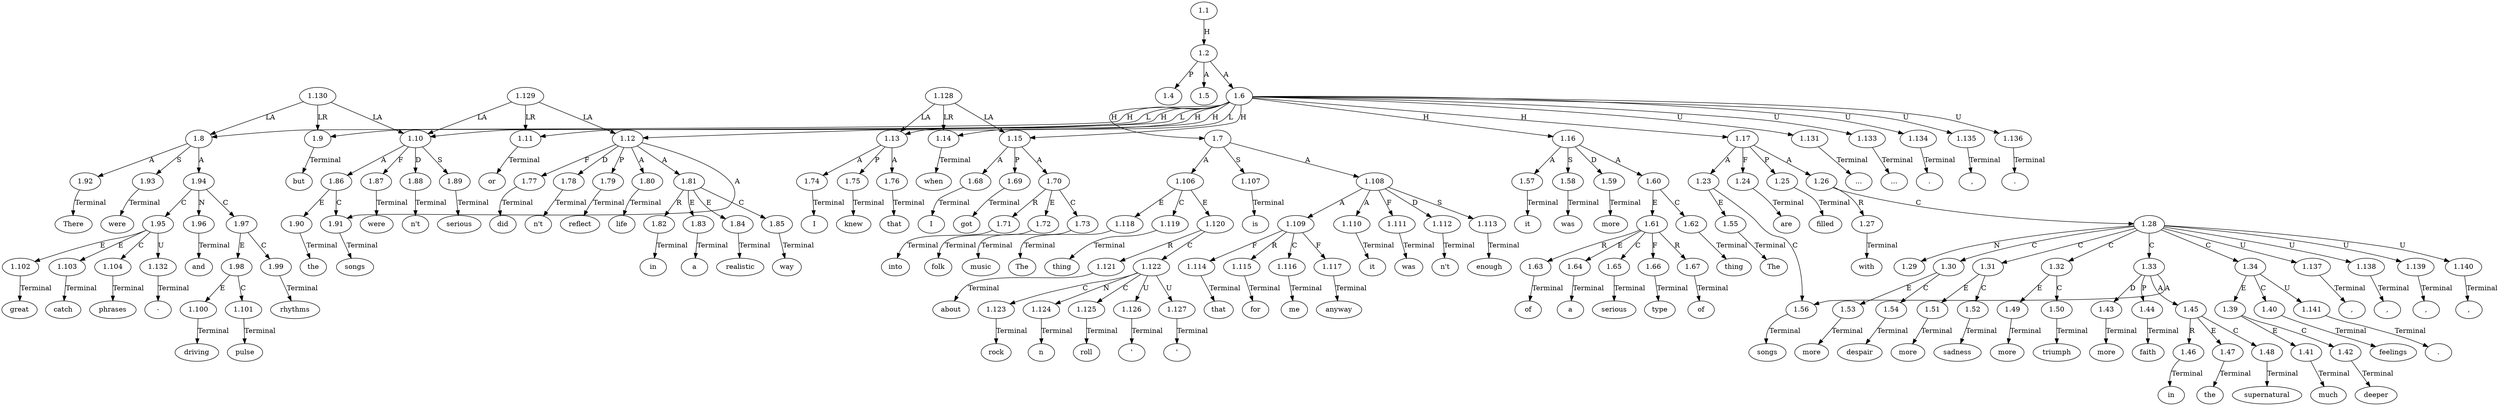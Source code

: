 // Graph
digraph {
	0.1 [label=The ordering=out]
	0.10 [label=that ordering=out]
	0.11 [label=for ordering=out]
	0.12 [label=me ordering=out]
	0.13 [label=anyway ordering=out]
	0.14 [label=it ordering=out]
	0.15 [label=was ordering=out]
	0.16 [label="n't" ordering=out]
	0.17 [label=enough ordering=out]
	0.18 [label="..." ordering=out]
	0.19 [label=There ordering=out]
	0.2 [label=thing ordering=out]
	0.20 [label=were ordering=out]
	0.21 [label=great ordering=out]
	0.22 [label=catch ordering=out]
	0.23 [label="-" ordering=out]
	0.24 [label=phrases ordering=out]
	0.25 [label=and ordering=out]
	0.26 [label=driving ordering=out]
	0.27 [label=pulse ordering=out]
	0.28 [label=rhythms ordering=out]
	0.29 [label="..." ordering=out]
	0.3 [label=about ordering=out]
	0.30 [label=but ordering=out]
	0.31 [label=the ordering=out]
	0.32 [label=songs ordering=out]
	0.33 [label=were ordering=out]
	0.34 [label="n't" ordering=out]
	0.35 [label=serious ordering=out]
	0.36 [label=or ordering=out]
	0.37 [label=did ordering=out]
	0.38 [label="n't" ordering=out]
	0.39 [label=reflect ordering=out]
	0.4 [label=rock ordering=out]
	0.40 [label=life ordering=out]
	0.41 [label=in ordering=out]
	0.42 [label=a ordering=out]
	0.43 [label=realistic ordering=out]
	0.44 [label=way ordering=out]
	0.45 [label="." ordering=out]
	0.46 [label=I ordering=out]
	0.47 [label=knew ordering=out]
	0.48 [label=that ordering=out]
	0.49 [label=when ordering=out]
	0.5 [label="'" ordering=out]
	0.50 [label=I ordering=out]
	0.51 [label=got ordering=out]
	0.52 [label=into ordering=out]
	0.53 [label=folk ordering=out]
	0.54 [label=music ordering=out]
	0.55 [label="," ordering=out]
	0.56 [label=it ordering=out]
	0.57 [label=was ordering=out]
	0.58 [label=more ordering=out]
	0.59 [label=of ordering=out]
	0.6 [label=n ordering=out]
	0.60 [label=a ordering=out]
	0.61 [label=serious ordering=out]
	0.62 [label=type ordering=out]
	0.63 [label=of ordering=out]
	0.64 [label=thing ordering=out]
	0.65 [label="." ordering=out]
	0.66 [label=The ordering=out]
	0.67 [label=songs ordering=out]
	0.68 [label=are ordering=out]
	0.69 [label=filled ordering=out]
	0.7 [label="'" ordering=out]
	0.70 [label=with ordering=out]
	0.71 [label=more ordering=out]
	0.72 [label=despair ordering=out]
	0.73 [label="," ordering=out]
	0.74 [label=more ordering=out]
	0.75 [label=sadness ordering=out]
	0.76 [label="," ordering=out]
	0.77 [label=more ordering=out]
	0.78 [label=triumph ordering=out]
	0.79 [label="," ordering=out]
	0.8 [label=roll ordering=out]
	0.80 [label=more ordering=out]
	0.81 [label=faith ordering=out]
	0.82 [label=in ordering=out]
	0.83 [label=the ordering=out]
	0.84 [label=supernatural ordering=out]
	0.85 [label="," ordering=out]
	0.86 [label=much ordering=out]
	0.87 [label=deeper ordering=out]
	0.88 [label=feelings ordering=out]
	0.89 [label="." ordering=out]
	0.9 [label=is ordering=out]
	1.1 [label=1.1 ordering=out]
	1.2 [label=1.2 ordering=out]
	1.4 [label=1.4 ordering=out]
	1.5 [label=1.5 ordering=out]
	1.6 [label=1.6 ordering=out]
	1.7 [label=1.7 ordering=out]
	1.8 [label=1.8 ordering=out]
	1.9 [label=1.9 ordering=out]
	1.10 [label=1.10 ordering=out]
	1.11 [label=1.11 ordering=out]
	1.12 [label=1.12 ordering=out]
	1.13 [label=1.13 ordering=out]
	1.14 [label=1.14 ordering=out]
	1.15 [label=1.15 ordering=out]
	1.16 [label=1.16 ordering=out]
	1.17 [label=1.17 ordering=out]
	1.23 [label=1.23 ordering=out]
	1.24 [label=1.24 ordering=out]
	1.25 [label=1.25 ordering=out]
	1.26 [label=1.26 ordering=out]
	1.27 [label=1.27 ordering=out]
	1.28 [label=1.28 ordering=out]
	1.29 [label=1.29 ordering=out]
	1.30 [label=1.30 ordering=out]
	1.31 [label=1.31 ordering=out]
	1.32 [label=1.32 ordering=out]
	1.33 [label=1.33 ordering=out]
	1.34 [label=1.34 ordering=out]
	1.39 [label=1.39 ordering=out]
	1.40 [label=1.40 ordering=out]
	1.41 [label=1.41 ordering=out]
	1.42 [label=1.42 ordering=out]
	1.43 [label=1.43 ordering=out]
	1.44 [label=1.44 ordering=out]
	1.45 [label=1.45 ordering=out]
	1.46 [label=1.46 ordering=out]
	1.47 [label=1.47 ordering=out]
	1.48 [label=1.48 ordering=out]
	1.49 [label=1.49 ordering=out]
	1.50 [label=1.50 ordering=out]
	1.51 [label=1.51 ordering=out]
	1.52 [label=1.52 ordering=out]
	1.53 [label=1.53 ordering=out]
	1.54 [label=1.54 ordering=out]
	1.55 [label=1.55 ordering=out]
	1.56 [label=1.56 ordering=out]
	1.57 [label=1.57 ordering=out]
	1.58 [label=1.58 ordering=out]
	1.59 [label=1.59 ordering=out]
	1.60 [label=1.60 ordering=out]
	1.61 [label=1.61 ordering=out]
	1.62 [label=1.62 ordering=out]
	1.63 [label=1.63 ordering=out]
	1.64 [label=1.64 ordering=out]
	1.65 [label=1.65 ordering=out]
	1.66 [label=1.66 ordering=out]
	1.67 [label=1.67 ordering=out]
	1.68 [label=1.68 ordering=out]
	1.69 [label=1.69 ordering=out]
	1.70 [label=1.70 ordering=out]
	1.71 [label=1.71 ordering=out]
	1.72 [label=1.72 ordering=out]
	1.73 [label=1.73 ordering=out]
	1.74 [label=1.74 ordering=out]
	1.75 [label=1.75 ordering=out]
	1.76 [label=1.76 ordering=out]
	1.77 [label=1.77 ordering=out]
	1.78 [label=1.78 ordering=out]
	1.79 [label=1.79 ordering=out]
	1.80 [label=1.80 ordering=out]
	1.81 [label=1.81 ordering=out]
	1.82 [label=1.82 ordering=out]
	1.83 [label=1.83 ordering=out]
	1.84 [label=1.84 ordering=out]
	1.85 [label=1.85 ordering=out]
	1.86 [label=1.86 ordering=out]
	1.87 [label=1.87 ordering=out]
	1.88 [label=1.88 ordering=out]
	1.89 [label=1.89 ordering=out]
	1.90 [label=1.90 ordering=out]
	1.91 [label=1.91 ordering=out]
	1.92 [label=1.92 ordering=out]
	1.93 [label=1.93 ordering=out]
	1.94 [label=1.94 ordering=out]
	1.95 [label=1.95 ordering=out]
	1.96 [label=1.96 ordering=out]
	1.97 [label=1.97 ordering=out]
	1.98 [label=1.98 ordering=out]
	1.99 [label=1.99 ordering=out]
	1.100 [label=1.100 ordering=out]
	1.101 [label=1.101 ordering=out]
	1.102 [label=1.102 ordering=out]
	1.103 [label=1.103 ordering=out]
	1.104 [label=1.104 ordering=out]
	1.106 [label=1.106 ordering=out]
	1.107 [label=1.107 ordering=out]
	1.108 [label=1.108 ordering=out]
	1.109 [label=1.109 ordering=out]
	1.110 [label=1.110 ordering=out]
	1.111 [label=1.111 ordering=out]
	1.112 [label=1.112 ordering=out]
	1.113 [label=1.113 ordering=out]
	1.114 [label=1.114 ordering=out]
	1.115 [label=1.115 ordering=out]
	1.116 [label=1.116 ordering=out]
	1.117 [label=1.117 ordering=out]
	1.118 [label=1.118 ordering=out]
	1.119 [label=1.119 ordering=out]
	1.120 [label=1.120 ordering=out]
	1.121 [label=1.121 ordering=out]
	1.122 [label=1.122 ordering=out]
	1.123 [label=1.123 ordering=out]
	1.124 [label=1.124 ordering=out]
	1.125 [label=1.125 ordering=out]
	1.126 [label=1.126 ordering=out]
	1.127 [label=1.127 ordering=out]
	1.128 [label=1.128 ordering=out]
	1.129 [label=1.129 ordering=out]
	1.130 [label=1.130 ordering=out]
	1.131 [label=1.131 ordering=out]
	1.132 [label=1.132 ordering=out]
	1.133 [label=1.133 ordering=out]
	1.134 [label=1.134 ordering=out]
	1.135 [label=1.135 ordering=out]
	1.136 [label=1.136 ordering=out]
	1.137 [label=1.137 ordering=out]
	1.138 [label=1.138 ordering=out]
	1.139 [label=1.139 ordering=out]
	1.140 [label=1.140 ordering=out]
	1.141 [label=1.141 ordering=out]
	1.1 -> 1.2 [label=H ordering=out]
	1.2 -> 1.4 [label=P ordering=out]
	1.2 -> 1.5 [label=A ordering=out]
	1.2 -> 1.6 [label=A ordering=out]
	1.6 -> 1.7 [label=H ordering=out]
	1.6 -> 1.8 [label=H ordering=out]
	1.6 -> 1.9 [label=L ordering=out]
	1.6 -> 1.10 [label=H ordering=out]
	1.6 -> 1.11 [label=L ordering=out]
	1.6 -> 1.12 [label=H ordering=out]
	1.6 -> 1.13 [label=H ordering=out]
	1.6 -> 1.14 [label=L ordering=out]
	1.6 -> 1.15 [label=H ordering=out]
	1.6 -> 1.16 [label=H ordering=out]
	1.6 -> 1.17 [label=H ordering=out]
	1.6 -> 1.131 [label=U ordering=out]
	1.6 -> 1.133 [label=U ordering=out]
	1.6 -> 1.134 [label=U ordering=out]
	1.6 -> 1.135 [label=U ordering=out]
	1.6 -> 1.136 [label=U ordering=out]
	1.7 -> 1.106 [label=A ordering=out]
	1.7 -> 1.107 [label=S ordering=out]
	1.7 -> 1.108 [label=A ordering=out]
	1.8 -> 1.92 [label=A ordering=out]
	1.8 -> 1.93 [label=S ordering=out]
	1.8 -> 1.94 [label=A ordering=out]
	1.9 -> 0.30 [label=Terminal ordering=out]
	1.10 -> 1.86 [label=A ordering=out]
	1.10 -> 1.87 [label=F ordering=out]
	1.10 -> 1.88 [label=D ordering=out]
	1.10 -> 1.89 [label=S ordering=out]
	1.11 -> 0.36 [label=Terminal ordering=out]
	1.12 -> 1.77 [label=F ordering=out]
	1.12 -> 1.78 [label=D ordering=out]
	1.12 -> 1.79 [label=P ordering=out]
	1.12 -> 1.80 [label=A ordering=out]
	1.12 -> 1.81 [label=A ordering=out]
	1.12 -> 1.91 [label=A ordering=out]
	1.13 -> 1.74 [label=A ordering=out]
	1.13 -> 1.75 [label=P ordering=out]
	1.13 -> 1.76 [label=A ordering=out]
	1.14 -> 0.49 [label=Terminal ordering=out]
	1.15 -> 1.68 [label=A ordering=out]
	1.15 -> 1.69 [label=P ordering=out]
	1.15 -> 1.70 [label=A ordering=out]
	1.16 -> 1.57 [label=A ordering=out]
	1.16 -> 1.58 [label=S ordering=out]
	1.16 -> 1.59 [label=D ordering=out]
	1.16 -> 1.60 [label=A ordering=out]
	1.17 -> 1.23 [label=A ordering=out]
	1.17 -> 1.24 [label=F ordering=out]
	1.17 -> 1.25 [label=P ordering=out]
	1.17 -> 1.26 [label=A ordering=out]
	1.23 -> 1.55 [label=E ordering=out]
	1.23 -> 1.56 [label=C ordering=out]
	1.24 -> 0.68 [label=Terminal ordering=out]
	1.25 -> 0.69 [label=Terminal ordering=out]
	1.26 -> 1.27 [label=R ordering=out]
	1.26 -> 1.28 [label=C ordering=out]
	1.27 -> 0.70 [label=Terminal ordering=out]
	1.28 -> 1.29 [label=N ordering=out]
	1.28 -> 1.30 [label=C ordering=out]
	1.28 -> 1.31 [label=C ordering=out]
	1.28 -> 1.32 [label=C ordering=out]
	1.28 -> 1.33 [label=C ordering=out]
	1.28 -> 1.34 [label=C ordering=out]
	1.28 -> 1.137 [label=U ordering=out]
	1.28 -> 1.138 [label=U ordering=out]
	1.28 -> 1.139 [label=U ordering=out]
	1.28 -> 1.140 [label=U ordering=out]
	1.30 -> 1.53 [label=E ordering=out]
	1.30 -> 1.54 [label=C ordering=out]
	1.31 -> 1.51 [label=E ordering=out]
	1.31 -> 1.52 [label=C ordering=out]
	1.32 -> 1.49 [label=E ordering=out]
	1.32 -> 1.50 [label=C ordering=out]
	1.33 -> 1.43 [label=D ordering=out]
	1.33 -> 1.44 [label=P ordering=out]
	1.33 -> 1.45 [label=A ordering=out]
	1.33 -> 1.56 [label=A ordering=out]
	1.34 -> 1.39 [label=E ordering=out]
	1.34 -> 1.40 [label=C ordering=out]
	1.34 -> 1.141 [label=U ordering=out]
	1.39 -> 1.41 [label=E ordering=out]
	1.39 -> 1.42 [label=C ordering=out]
	1.40 -> 0.88 [label=Terminal ordering=out]
	1.41 -> 0.86 [label=Terminal ordering=out]
	1.42 -> 0.87 [label=Terminal ordering=out]
	1.43 -> 0.80 [label=Terminal ordering=out]
	1.44 -> 0.81 [label=Terminal ordering=out]
	1.45 -> 1.46 [label=R ordering=out]
	1.45 -> 1.47 [label=E ordering=out]
	1.45 -> 1.48 [label=C ordering=out]
	1.46 -> 0.82 [label=Terminal ordering=out]
	1.47 -> 0.83 [label=Terminal ordering=out]
	1.48 -> 0.84 [label=Terminal ordering=out]
	1.49 -> 0.77 [label=Terminal ordering=out]
	1.50 -> 0.78 [label=Terminal ordering=out]
	1.51 -> 0.74 [label=Terminal ordering=out]
	1.52 -> 0.75 [label=Terminal ordering=out]
	1.53 -> 0.71 [label=Terminal ordering=out]
	1.54 -> 0.72 [label=Terminal ordering=out]
	1.55 -> 0.66 [label=Terminal ordering=out]
	1.56 -> 0.67 [label=Terminal ordering=out]
	1.57 -> 0.56 [label=Terminal ordering=out]
	1.58 -> 0.57 [label=Terminal ordering=out]
	1.59 -> 0.58 [label=Terminal ordering=out]
	1.60 -> 1.61 [label=E ordering=out]
	1.60 -> 1.62 [label=C ordering=out]
	1.61 -> 1.63 [label=R ordering=out]
	1.61 -> 1.64 [label=E ordering=out]
	1.61 -> 1.65 [label=C ordering=out]
	1.61 -> 1.66 [label=F ordering=out]
	1.61 -> 1.67 [label=R ordering=out]
	1.62 -> 0.64 [label=Terminal ordering=out]
	1.63 -> 0.59 [label=Terminal ordering=out]
	1.64 -> 0.60 [label=Terminal ordering=out]
	1.65 -> 0.61 [label=Terminal ordering=out]
	1.66 -> 0.62 [label=Terminal ordering=out]
	1.67 -> 0.63 [label=Terminal ordering=out]
	1.68 -> 0.50 [label=Terminal ordering=out]
	1.69 -> 0.51 [label=Terminal ordering=out]
	1.70 -> 1.71 [label=R ordering=out]
	1.70 -> 1.72 [label=E ordering=out]
	1.70 -> 1.73 [label=C ordering=out]
	1.71 -> 0.52 [label=Terminal ordering=out]
	1.72 -> 0.53 [label=Terminal ordering=out]
	1.73 -> 0.54 [label=Terminal ordering=out]
	1.74 -> 0.46 [label=Terminal ordering=out]
	1.75 -> 0.47 [label=Terminal ordering=out]
	1.76 -> 0.48 [label=Terminal ordering=out]
	1.77 -> 0.37 [label=Terminal ordering=out]
	1.78 -> 0.38 [label=Terminal ordering=out]
	1.79 -> 0.39 [label=Terminal ordering=out]
	1.80 -> 0.40 [label=Terminal ordering=out]
	1.81 -> 1.82 [label=R ordering=out]
	1.81 -> 1.83 [label=E ordering=out]
	1.81 -> 1.84 [label=E ordering=out]
	1.81 -> 1.85 [label=C ordering=out]
	1.82 -> 0.41 [label=Terminal ordering=out]
	1.83 -> 0.42 [label=Terminal ordering=out]
	1.84 -> 0.43 [label=Terminal ordering=out]
	1.85 -> 0.44 [label=Terminal ordering=out]
	1.86 -> 1.90 [label=E ordering=out]
	1.86 -> 1.91 [label=C ordering=out]
	1.87 -> 0.33 [label=Terminal ordering=out]
	1.88 -> 0.34 [label=Terminal ordering=out]
	1.89 -> 0.35 [label=Terminal ordering=out]
	1.90 -> 0.31 [label=Terminal ordering=out]
	1.91 -> 0.32 [label=Terminal ordering=out]
	1.92 -> 0.19 [label=Terminal ordering=out]
	1.93 -> 0.20 [label=Terminal ordering=out]
	1.94 -> 1.95 [label=C ordering=out]
	1.94 -> 1.96 [label=N ordering=out]
	1.94 -> 1.97 [label=C ordering=out]
	1.95 -> 1.102 [label=E ordering=out]
	1.95 -> 1.103 [label=E ordering=out]
	1.95 -> 1.104 [label=C ordering=out]
	1.95 -> 1.132 [label=U ordering=out]
	1.96 -> 0.25 [label=Terminal ordering=out]
	1.97 -> 1.98 [label=E ordering=out]
	1.97 -> 1.99 [label=C ordering=out]
	1.98 -> 1.100 [label=E ordering=out]
	1.98 -> 1.101 [label=C ordering=out]
	1.99 -> 0.28 [label=Terminal ordering=out]
	1.100 -> 0.26 [label=Terminal ordering=out]
	1.101 -> 0.27 [label=Terminal ordering=out]
	1.102 -> 0.21 [label=Terminal ordering=out]
	1.103 -> 0.22 [label=Terminal ordering=out]
	1.104 -> 0.24 [label=Terminal ordering=out]
	1.106 -> 1.118 [label=E ordering=out]
	1.106 -> 1.119 [label=C ordering=out]
	1.106 -> 1.120 [label=E ordering=out]
	1.107 -> 0.9 [label=Terminal ordering=out]
	1.108 -> 1.109 [label=A ordering=out]
	1.108 -> 1.110 [label=A ordering=out]
	1.108 -> 1.111 [label=F ordering=out]
	1.108 -> 1.112 [label=D ordering=out]
	1.108 -> 1.113 [label=S ordering=out]
	1.109 -> 1.114 [label=F ordering=out]
	1.109 -> 1.115 [label=R ordering=out]
	1.109 -> 1.116 [label=C ordering=out]
	1.109 -> 1.117 [label=F ordering=out]
	1.110 -> 0.14 [label=Terminal ordering=out]
	1.111 -> 0.15 [label=Terminal ordering=out]
	1.112 -> 0.16 [label=Terminal ordering=out]
	1.113 -> 0.17 [label=Terminal ordering=out]
	1.114 -> 0.10 [label=Terminal ordering=out]
	1.115 -> 0.11 [label=Terminal ordering=out]
	1.116 -> 0.12 [label=Terminal ordering=out]
	1.117 -> 0.13 [label=Terminal ordering=out]
	1.118 -> 0.1 [label=Terminal ordering=out]
	1.119 -> 0.2 [label=Terminal ordering=out]
	1.120 -> 1.121 [label=R ordering=out]
	1.120 -> 1.122 [label=C ordering=out]
	1.121 -> 0.3 [label=Terminal ordering=out]
	1.122 -> 1.123 [label=C ordering=out]
	1.122 -> 1.124 [label=N ordering=out]
	1.122 -> 1.125 [label=C ordering=out]
	1.122 -> 1.126 [label=U ordering=out]
	1.122 -> 1.127 [label=U ordering=out]
	1.123 -> 0.4 [label=Terminal ordering=out]
	1.124 -> 0.6 [label=Terminal ordering=out]
	1.125 -> 0.8 [label=Terminal ordering=out]
	1.126 -> 0.5 [label=Terminal ordering=out]
	1.127 -> 0.7 [label=Terminal ordering=out]
	1.128 -> 1.13 [label=LA ordering=out]
	1.128 -> 1.14 [label=LR ordering=out]
	1.128 -> 1.15 [label=LA ordering=out]
	1.129 -> 1.10 [label=LA ordering=out]
	1.129 -> 1.11 [label=LR ordering=out]
	1.129 -> 1.12 [label=LA ordering=out]
	1.130 -> 1.8 [label=LA ordering=out]
	1.130 -> 1.9 [label=LR ordering=out]
	1.130 -> 1.10 [label=LA ordering=out]
	1.131 -> 0.18 [label=Terminal ordering=out]
	1.132 -> 0.23 [label=Terminal ordering=out]
	1.133 -> 0.29 [label=Terminal ordering=out]
	1.134 -> 0.45 [label=Terminal ordering=out]
	1.135 -> 0.55 [label=Terminal ordering=out]
	1.136 -> 0.65 [label=Terminal ordering=out]
	1.137 -> 0.73 [label=Terminal ordering=out]
	1.138 -> 0.76 [label=Terminal ordering=out]
	1.139 -> 0.79 [label=Terminal ordering=out]
	1.140 -> 0.85 [label=Terminal ordering=out]
	1.141 -> 0.89 [label=Terminal ordering=out]
}
